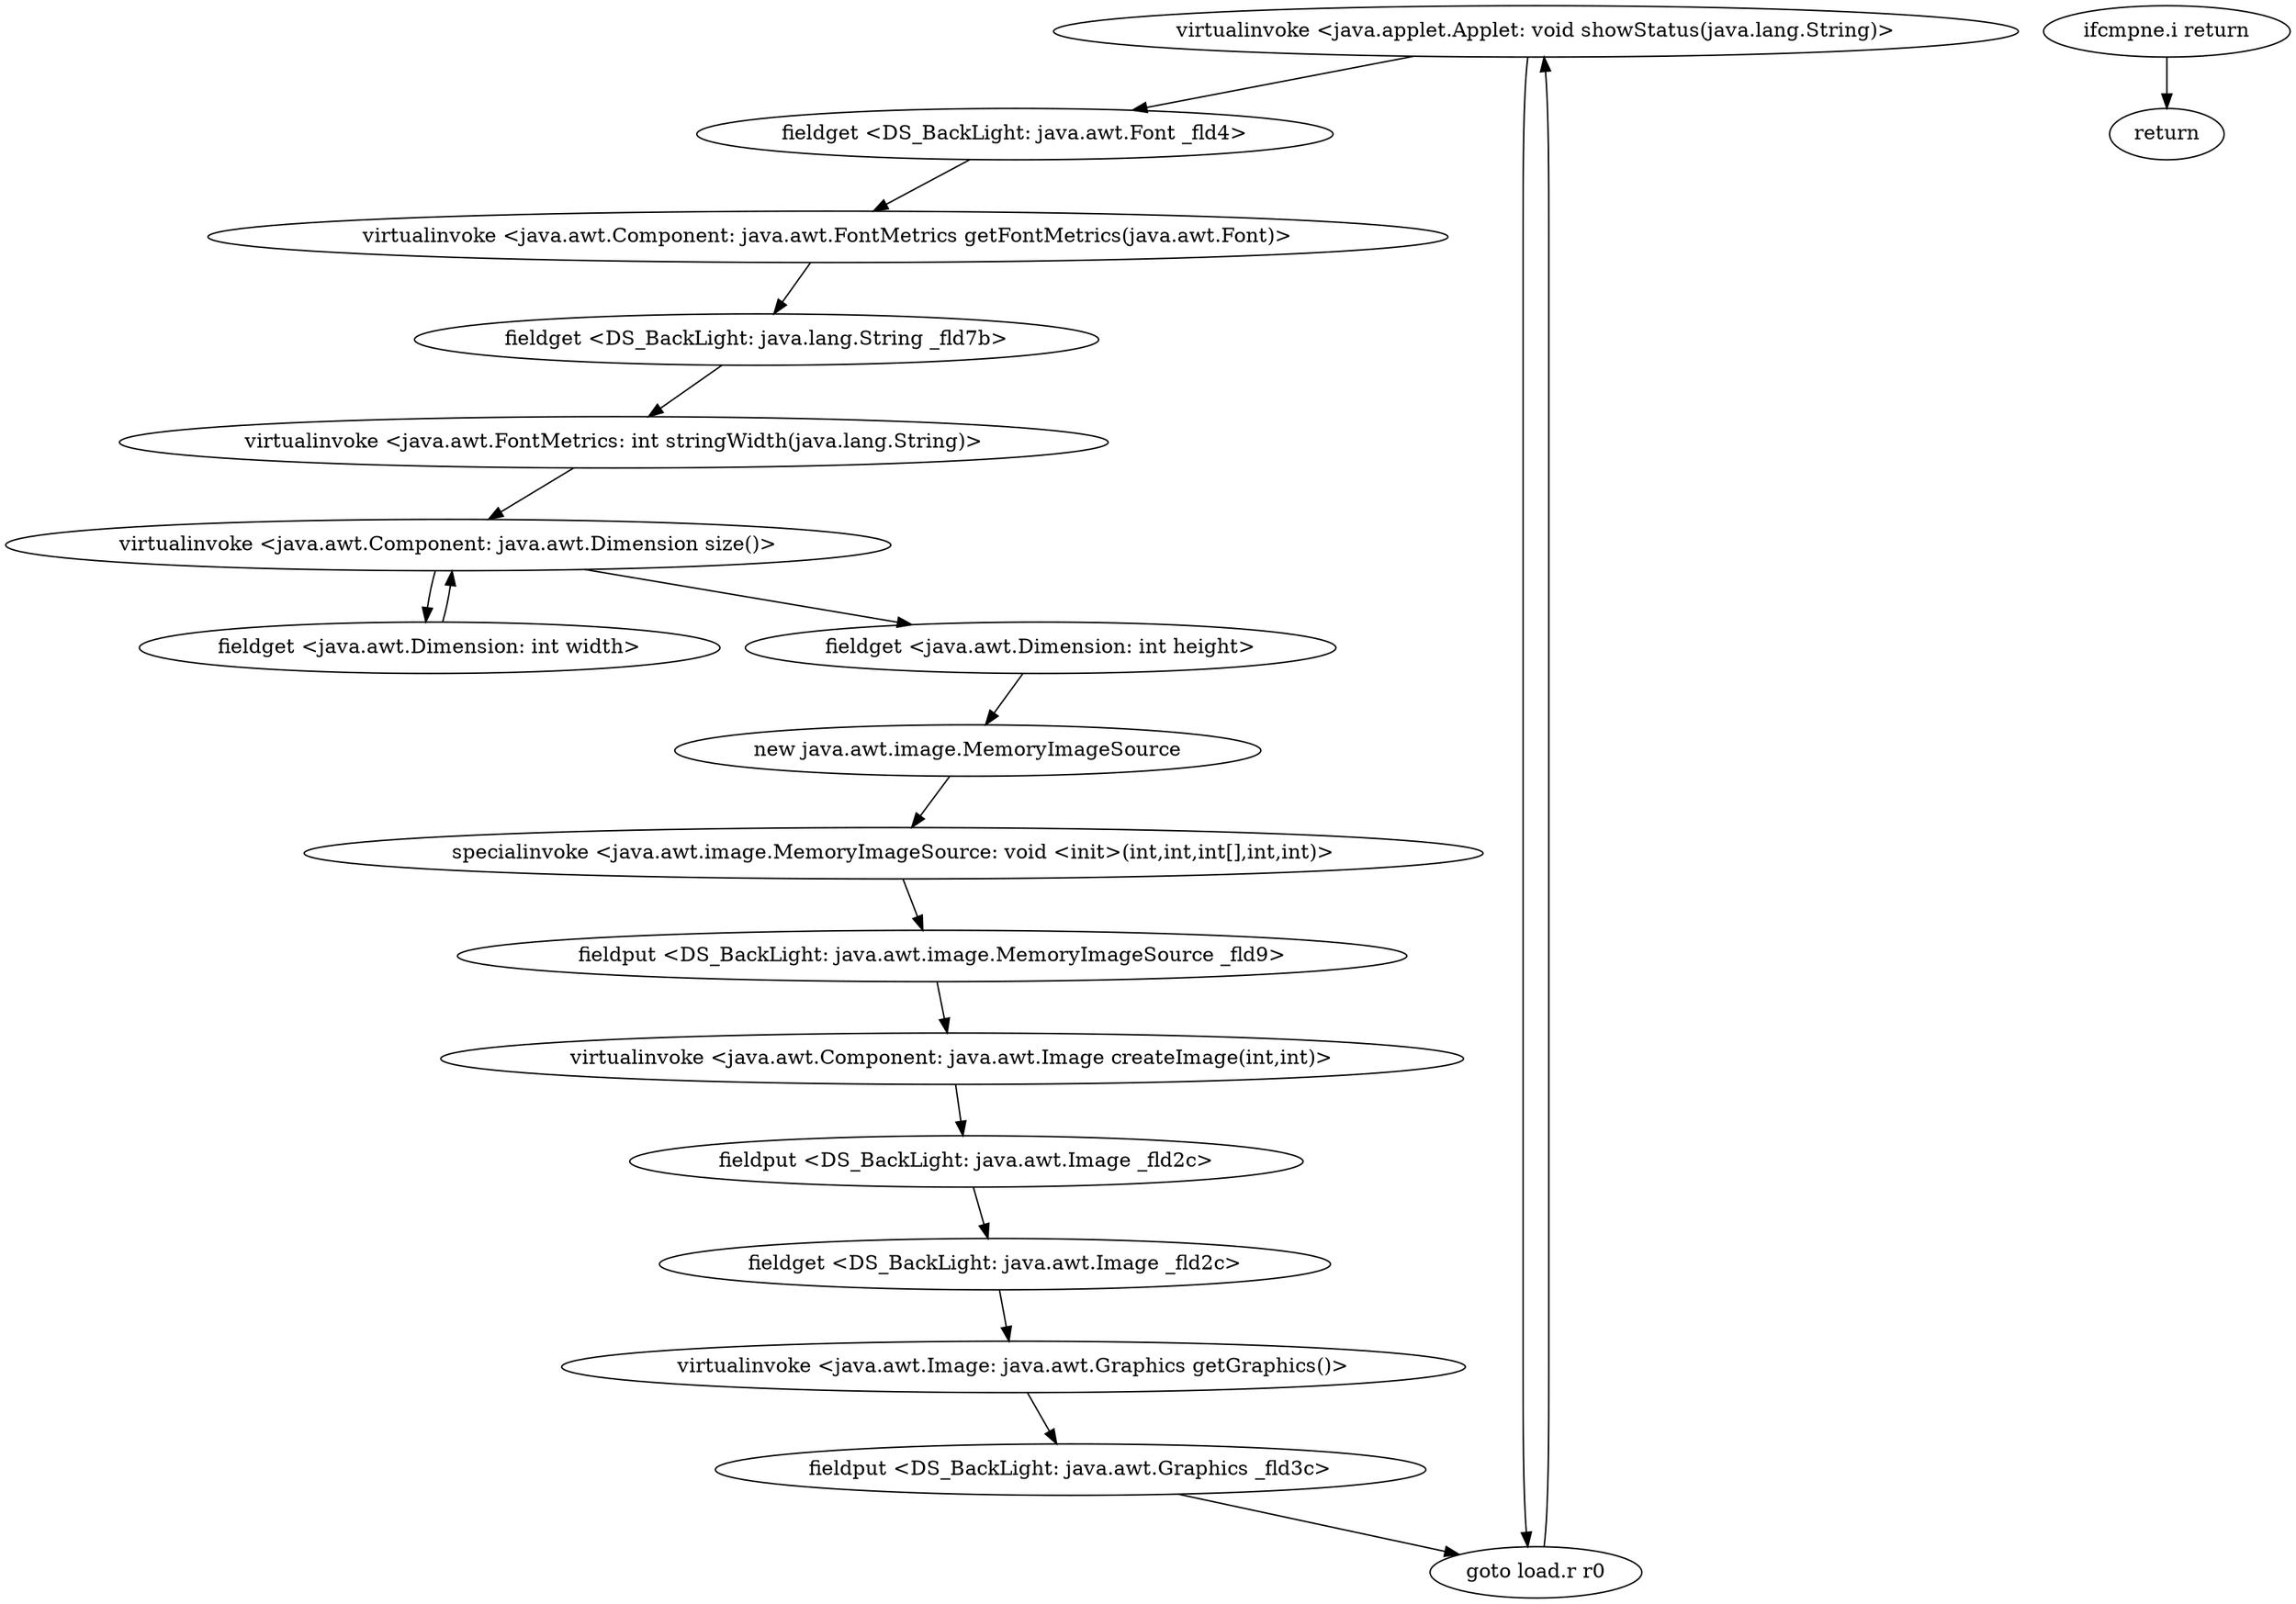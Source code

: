 digraph "" {
"virtualinvoke <java.applet.Applet: void showStatus(java.lang.String)>";
 "virtualinvoke <java.applet.Applet: void showStatus(java.lang.String)>"->"fieldget <DS_BackLight: java.awt.Font _fld4>";
 "fieldget <DS_BackLight: java.awt.Font _fld4>"->"virtualinvoke <java.awt.Component: java.awt.FontMetrics getFontMetrics(java.awt.Font)>";
 "virtualinvoke <java.awt.Component: java.awt.FontMetrics getFontMetrics(java.awt.Font)>"->"fieldget <DS_BackLight: java.lang.String _fld7b>";
 "fieldget <DS_BackLight: java.lang.String _fld7b>"->"virtualinvoke <java.awt.FontMetrics: int stringWidth(java.lang.String)>";
 "virtualinvoke <java.awt.FontMetrics: int stringWidth(java.lang.String)>"->"virtualinvoke <java.awt.Component: java.awt.Dimension size()>";
 "virtualinvoke <java.awt.Component: java.awt.Dimension size()>"->"fieldget <java.awt.Dimension: int width>";
 "fieldget <java.awt.Dimension: int width>"->"virtualinvoke <java.awt.Component: java.awt.Dimension size()>";
 "virtualinvoke <java.awt.Component: java.awt.Dimension size()>"->"fieldget <java.awt.Dimension: int height>";
 "fieldget <java.awt.Dimension: int height>"->"new java.awt.image.MemoryImageSource";
 "new java.awt.image.MemoryImageSource"->"specialinvoke <java.awt.image.MemoryImageSource: void <init>(int,int,int[],int,int)>";
 "specialinvoke <java.awt.image.MemoryImageSource: void <init>(int,int,int[],int,int)>"->"fieldput <DS_BackLight: java.awt.image.MemoryImageSource _fld9>";
 "fieldput <DS_BackLight: java.awt.image.MemoryImageSource _fld9>"->"virtualinvoke <java.awt.Component: java.awt.Image createImage(int,int)>";
 "virtualinvoke <java.awt.Component: java.awt.Image createImage(int,int)>"->"fieldput <DS_BackLight: java.awt.Image _fld2c>";
 "fieldput <DS_BackLight: java.awt.Image _fld2c>"->"fieldget <DS_BackLight: java.awt.Image _fld2c>";
 "fieldget <DS_BackLight: java.awt.Image _fld2c>"->"virtualinvoke <java.awt.Image: java.awt.Graphics getGraphics()>";
 "virtualinvoke <java.awt.Image: java.awt.Graphics getGraphics()>"->"fieldput <DS_BackLight: java.awt.Graphics _fld3c>";
 "fieldput <DS_BackLight: java.awt.Graphics _fld3c>"->"goto load.r r0";
 "goto load.r r0"->"virtualinvoke <java.applet.Applet: void showStatus(java.lang.String)>";
 "virtualinvoke <java.applet.Applet: void showStatus(java.lang.String)>"->"goto load.r r0";
"ifcmpne.i return";
 "ifcmpne.i return"->"return";
"goto load.r r0";
"goto load.r r0";
}
